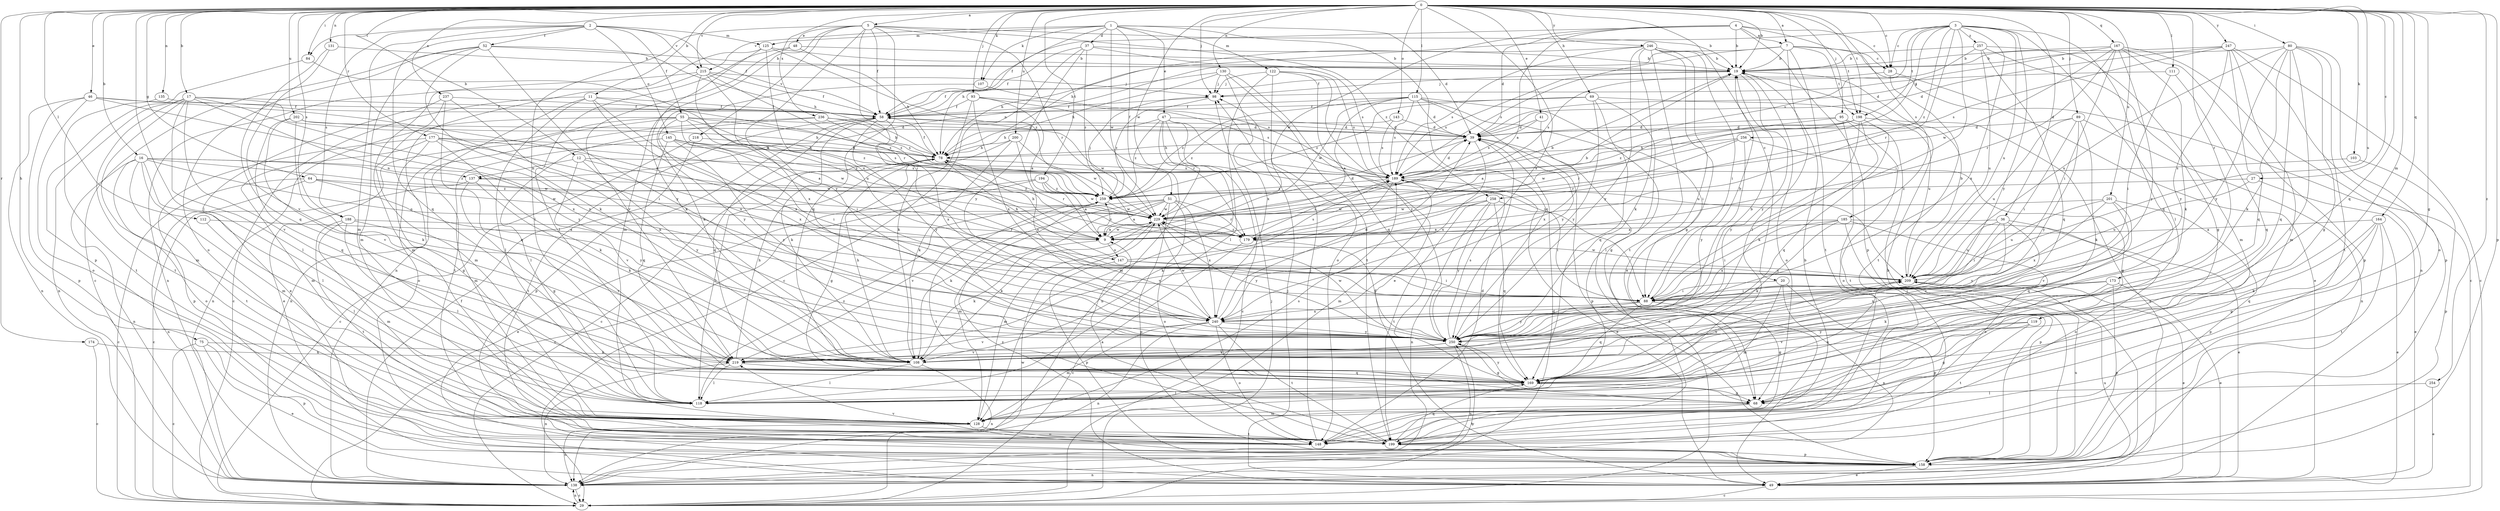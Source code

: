 strict digraph  {
0;
1;
2;
3;
4;
5;
7;
9;
11;
12;
16;
17;
19;
20;
27;
28;
29;
36;
37;
39;
41;
46;
47;
48;
49;
51;
52;
55;
58;
64;
68;
69;
75;
78;
80;
84;
88;
89;
93;
95;
98;
103;
107;
108;
111;
112;
115;
118;
119;
122;
125;
128;
130;
131;
135;
137;
138;
143;
145;
147;
148;
158;
164;
167;
169;
173;
174;
177;
179;
185;
188;
189;
194;
198;
199;
200;
201;
202;
209;
215;
218;
219;
229;
236;
237;
240;
246;
247;
250;
254;
256;
257;
258;
259;
0 -> 5  [label=a];
0 -> 7  [label=a];
0 -> 11  [label=b];
0 -> 12  [label=b];
0 -> 16  [label=b];
0 -> 17  [label=b];
0 -> 19  [label=b];
0 -> 20  [label=c];
0 -> 27  [label=c];
0 -> 28  [label=c];
0 -> 36  [label=d];
0 -> 41  [label=e];
0 -> 46  [label=e];
0 -> 64  [label=g];
0 -> 68  [label=g];
0 -> 69  [label=h];
0 -> 75  [label=h];
0 -> 80  [label=i];
0 -> 84  [label=i];
0 -> 89  [label=j];
0 -> 93  [label=j];
0 -> 95  [label=j];
0 -> 98  [label=j];
0 -> 103  [label=k];
0 -> 107  [label=k];
0 -> 111  [label=l];
0 -> 112  [label=l];
0 -> 115  [label=l];
0 -> 118  [label=l];
0 -> 119  [label=m];
0 -> 130  [label=n];
0 -> 131  [label=n];
0 -> 135  [label=n];
0 -> 143  [label=o];
0 -> 158  [label=p];
0 -> 164  [label=q];
0 -> 167  [label=q];
0 -> 169  [label=q];
0 -> 173  [label=r];
0 -> 174  [label=r];
0 -> 177  [label=r];
0 -> 185  [label=s];
0 -> 188  [label=s];
0 -> 194  [label=t];
0 -> 198  [label=t];
0 -> 200  [label=u];
0 -> 201  [label=u];
0 -> 202  [label=u];
0 -> 209  [label=u];
0 -> 215  [label=v];
0 -> 229  [label=w];
0 -> 236  [label=x];
0 -> 237  [label=x];
0 -> 240  [label=x];
0 -> 246  [label=y];
0 -> 247  [label=y];
0 -> 254  [label=z];
1 -> 37  [label=d];
1 -> 39  [label=d];
1 -> 47  [label=e];
1 -> 51  [label=f];
1 -> 78  [label=h];
1 -> 107  [label=k];
1 -> 122  [label=m];
1 -> 125  [label=m];
1 -> 169  [label=q];
1 -> 215  [label=v];
1 -> 229  [label=w];
2 -> 52  [label=f];
2 -> 55  [label=f];
2 -> 58  [label=f];
2 -> 84  [label=i];
2 -> 125  [label=m];
2 -> 128  [label=m];
2 -> 145  [label=o];
2 -> 169  [label=q];
2 -> 188  [label=s];
2 -> 215  [label=v];
3 -> 28  [label=c];
3 -> 78  [label=h];
3 -> 88  [label=i];
3 -> 118  [label=l];
3 -> 169  [label=q];
3 -> 179  [label=r];
3 -> 189  [label=s];
3 -> 198  [label=t];
3 -> 209  [label=u];
3 -> 240  [label=x];
3 -> 250  [label=y];
3 -> 256  [label=z];
3 -> 257  [label=z];
3 -> 258  [label=z];
4 -> 7  [label=a];
4 -> 9  [label=a];
4 -> 19  [label=b];
4 -> 28  [label=c];
4 -> 39  [label=d];
4 -> 58  [label=f];
4 -> 158  [label=p];
4 -> 198  [label=t];
4 -> 229  [label=w];
5 -> 19  [label=b];
5 -> 48  [label=e];
5 -> 58  [label=f];
5 -> 88  [label=i];
5 -> 118  [label=l];
5 -> 128  [label=m];
5 -> 169  [label=q];
5 -> 179  [label=r];
5 -> 218  [label=v];
5 -> 250  [label=y];
5 -> 258  [label=z];
7 -> 19  [label=b];
7 -> 28  [label=c];
7 -> 29  [label=c];
7 -> 118  [label=l];
7 -> 137  [label=n];
7 -> 189  [label=s];
7 -> 198  [label=t];
7 -> 199  [label=t];
9 -> 78  [label=h];
9 -> 108  [label=k];
9 -> 147  [label=o];
9 -> 229  [label=w];
9 -> 259  [label=z];
11 -> 29  [label=c];
11 -> 58  [label=f];
11 -> 118  [label=l];
11 -> 199  [label=t];
11 -> 240  [label=x];
11 -> 250  [label=y];
11 -> 259  [label=z];
12 -> 137  [label=n];
12 -> 189  [label=s];
12 -> 219  [label=v];
12 -> 229  [label=w];
12 -> 250  [label=y];
16 -> 118  [label=l];
16 -> 128  [label=m];
16 -> 137  [label=n];
16 -> 138  [label=n];
16 -> 147  [label=o];
16 -> 148  [label=o];
16 -> 199  [label=t];
16 -> 229  [label=w];
16 -> 259  [label=z];
17 -> 58  [label=f];
17 -> 88  [label=i];
17 -> 118  [label=l];
17 -> 128  [label=m];
17 -> 138  [label=n];
17 -> 199  [label=t];
17 -> 219  [label=v];
17 -> 240  [label=x];
17 -> 250  [label=y];
19 -> 98  [label=j];
19 -> 148  [label=o];
19 -> 189  [label=s];
19 -> 250  [label=y];
20 -> 88  [label=i];
20 -> 128  [label=m];
20 -> 138  [label=n];
20 -> 158  [label=p];
27 -> 49  [label=e];
27 -> 209  [label=u];
27 -> 259  [label=z];
28 -> 49  [label=e];
28 -> 189  [label=s];
28 -> 199  [label=t];
29 -> 39  [label=d];
29 -> 98  [label=j];
29 -> 138  [label=n];
29 -> 229  [label=w];
29 -> 250  [label=y];
36 -> 9  [label=a];
36 -> 88  [label=i];
36 -> 148  [label=o];
36 -> 209  [label=u];
36 -> 219  [label=v];
36 -> 250  [label=y];
37 -> 19  [label=b];
37 -> 29  [label=c];
37 -> 58  [label=f];
37 -> 189  [label=s];
37 -> 250  [label=y];
37 -> 259  [label=z];
39 -> 78  [label=h];
39 -> 158  [label=p];
39 -> 240  [label=x];
41 -> 39  [label=d];
41 -> 189  [label=s];
41 -> 240  [label=x];
46 -> 9  [label=a];
46 -> 58  [label=f];
46 -> 138  [label=n];
46 -> 148  [label=o];
46 -> 158  [label=p];
46 -> 240  [label=x];
47 -> 29  [label=c];
47 -> 39  [label=d];
47 -> 78  [label=h];
47 -> 88  [label=i];
47 -> 128  [label=m];
47 -> 138  [label=n];
47 -> 209  [label=u];
47 -> 259  [label=z];
48 -> 19  [label=b];
48 -> 78  [label=h];
48 -> 118  [label=l];
48 -> 219  [label=v];
49 -> 29  [label=c];
49 -> 98  [label=j];
49 -> 259  [label=z];
51 -> 9  [label=a];
51 -> 108  [label=k];
51 -> 128  [label=m];
51 -> 148  [label=o];
51 -> 158  [label=p];
51 -> 179  [label=r];
51 -> 219  [label=v];
51 -> 229  [label=w];
51 -> 240  [label=x];
52 -> 19  [label=b];
52 -> 29  [label=c];
52 -> 78  [label=h];
52 -> 108  [label=k];
52 -> 128  [label=m];
52 -> 148  [label=o];
52 -> 250  [label=y];
55 -> 9  [label=a];
55 -> 39  [label=d];
55 -> 49  [label=e];
55 -> 88  [label=i];
55 -> 138  [label=n];
55 -> 148  [label=o];
55 -> 189  [label=s];
55 -> 240  [label=x];
55 -> 259  [label=z];
58 -> 39  [label=d];
58 -> 108  [label=k];
58 -> 158  [label=p];
58 -> 169  [label=q];
58 -> 229  [label=w];
58 -> 240  [label=x];
58 -> 250  [label=y];
64 -> 29  [label=c];
64 -> 138  [label=n];
64 -> 229  [label=w];
64 -> 250  [label=y];
64 -> 259  [label=z];
68 -> 128  [label=m];
68 -> 199  [label=t];
69 -> 58  [label=f];
69 -> 118  [label=l];
69 -> 169  [label=q];
69 -> 209  [label=u];
69 -> 250  [label=y];
69 -> 259  [label=z];
75 -> 29  [label=c];
75 -> 49  [label=e];
75 -> 108  [label=k];
75 -> 158  [label=p];
78 -> 58  [label=f];
78 -> 68  [label=g];
78 -> 118  [label=l];
78 -> 179  [label=r];
78 -> 189  [label=s];
80 -> 19  [label=b];
80 -> 68  [label=g];
80 -> 108  [label=k];
80 -> 118  [label=l];
80 -> 148  [label=o];
80 -> 169  [label=q];
80 -> 199  [label=t];
80 -> 209  [label=u];
80 -> 250  [label=y];
84 -> 9  [label=a];
84 -> 158  [label=p];
88 -> 19  [label=b];
88 -> 68  [label=g];
88 -> 169  [label=q];
88 -> 240  [label=x];
88 -> 250  [label=y];
89 -> 39  [label=d];
89 -> 88  [label=i];
89 -> 108  [label=k];
89 -> 138  [label=n];
89 -> 209  [label=u];
89 -> 250  [label=y];
93 -> 9  [label=a];
93 -> 58  [label=f];
93 -> 108  [label=k];
93 -> 179  [label=r];
93 -> 189  [label=s];
93 -> 240  [label=x];
95 -> 9  [label=a];
95 -> 39  [label=d];
95 -> 49  [label=e];
95 -> 148  [label=o];
95 -> 199  [label=t];
98 -> 58  [label=f];
98 -> 259  [label=z];
103 -> 158  [label=p];
103 -> 189  [label=s];
107 -> 108  [label=k];
107 -> 189  [label=s];
108 -> 78  [label=h];
108 -> 118  [label=l];
108 -> 138  [label=n];
111 -> 88  [label=i];
111 -> 98  [label=j];
111 -> 169  [label=q];
112 -> 9  [label=a];
112 -> 118  [label=l];
115 -> 9  [label=a];
115 -> 39  [label=d];
115 -> 58  [label=f];
115 -> 68  [label=g];
115 -> 88  [label=i];
115 -> 189  [label=s];
115 -> 229  [label=w];
115 -> 250  [label=y];
115 -> 259  [label=z];
118 -> 209  [label=u];
118 -> 259  [label=z];
119 -> 68  [label=g];
119 -> 199  [label=t];
119 -> 219  [label=v];
119 -> 250  [label=y];
122 -> 98  [label=j];
122 -> 118  [label=l];
122 -> 148  [label=o];
122 -> 169  [label=q];
122 -> 189  [label=s];
122 -> 250  [label=y];
125 -> 19  [label=b];
125 -> 108  [label=k];
125 -> 138  [label=n];
125 -> 209  [label=u];
125 -> 259  [label=z];
128 -> 138  [label=n];
128 -> 148  [label=o];
128 -> 189  [label=s];
128 -> 199  [label=t];
130 -> 49  [label=e];
130 -> 58  [label=f];
130 -> 78  [label=h];
130 -> 98  [label=j];
130 -> 199  [label=t];
130 -> 240  [label=x];
131 -> 19  [label=b];
131 -> 169  [label=q];
131 -> 219  [label=v];
135 -> 58  [label=f];
135 -> 199  [label=t];
137 -> 29  [label=c];
137 -> 68  [label=g];
137 -> 108  [label=k];
137 -> 259  [label=z];
138 -> 29  [label=c];
138 -> 39  [label=d];
138 -> 58  [label=f];
138 -> 209  [label=u];
143 -> 39  [label=d];
143 -> 189  [label=s];
143 -> 259  [label=z];
145 -> 78  [label=h];
145 -> 88  [label=i];
145 -> 128  [label=m];
145 -> 169  [label=q];
145 -> 189  [label=s];
145 -> 250  [label=y];
145 -> 259  [label=z];
147 -> 78  [label=h];
147 -> 88  [label=i];
147 -> 158  [label=p];
147 -> 189  [label=s];
147 -> 209  [label=u];
148 -> 19  [label=b];
148 -> 39  [label=d];
148 -> 98  [label=j];
158 -> 19  [label=b];
158 -> 49  [label=e];
158 -> 138  [label=n];
158 -> 209  [label=u];
158 -> 219  [label=v];
164 -> 9  [label=a];
164 -> 49  [label=e];
164 -> 68  [label=g];
164 -> 108  [label=k];
164 -> 169  [label=q];
164 -> 199  [label=t];
167 -> 19  [label=b];
167 -> 39  [label=d];
167 -> 88  [label=i];
167 -> 108  [label=k];
167 -> 138  [label=n];
167 -> 158  [label=p];
167 -> 179  [label=r];
167 -> 229  [label=w];
167 -> 250  [label=y];
169 -> 68  [label=g];
169 -> 118  [label=l];
169 -> 209  [label=u];
169 -> 250  [label=y];
173 -> 49  [label=e];
173 -> 88  [label=i];
173 -> 108  [label=k];
173 -> 158  [label=p];
173 -> 240  [label=x];
174 -> 29  [label=c];
174 -> 108  [label=k];
177 -> 68  [label=g];
177 -> 78  [label=h];
177 -> 108  [label=k];
177 -> 128  [label=m];
177 -> 158  [label=p];
177 -> 209  [label=u];
177 -> 229  [label=w];
179 -> 19  [label=b];
179 -> 29  [label=c];
179 -> 189  [label=s];
179 -> 250  [label=y];
185 -> 9  [label=a];
185 -> 49  [label=e];
185 -> 88  [label=i];
185 -> 108  [label=k];
185 -> 148  [label=o];
185 -> 158  [label=p];
185 -> 240  [label=x];
188 -> 118  [label=l];
188 -> 128  [label=m];
188 -> 179  [label=r];
188 -> 199  [label=t];
188 -> 219  [label=v];
189 -> 39  [label=d];
189 -> 49  [label=e];
189 -> 108  [label=k];
189 -> 128  [label=m];
189 -> 259  [label=z];
194 -> 9  [label=a];
194 -> 29  [label=c];
194 -> 49  [label=e];
194 -> 229  [label=w];
194 -> 259  [label=z];
198 -> 39  [label=d];
198 -> 49  [label=e];
198 -> 108  [label=k];
198 -> 169  [label=q];
198 -> 179  [label=r];
198 -> 250  [label=y];
198 -> 259  [label=z];
199 -> 9  [label=a];
199 -> 158  [label=p];
199 -> 169  [label=q];
200 -> 29  [label=c];
200 -> 78  [label=h];
200 -> 108  [label=k];
200 -> 229  [label=w];
200 -> 240  [label=x];
201 -> 158  [label=p];
201 -> 169  [label=q];
201 -> 209  [label=u];
201 -> 219  [label=v];
201 -> 229  [label=w];
201 -> 240  [label=x];
202 -> 39  [label=d];
202 -> 78  [label=h];
202 -> 108  [label=k];
202 -> 169  [label=q];
202 -> 219  [label=v];
209 -> 19  [label=b];
209 -> 49  [label=e];
209 -> 88  [label=i];
209 -> 229  [label=w];
215 -> 58  [label=f];
215 -> 98  [label=j];
215 -> 128  [label=m];
215 -> 138  [label=n];
215 -> 179  [label=r];
215 -> 209  [label=u];
215 -> 240  [label=x];
218 -> 29  [label=c];
218 -> 78  [label=h];
218 -> 199  [label=t];
219 -> 78  [label=h];
219 -> 118  [label=l];
219 -> 138  [label=n];
219 -> 169  [label=q];
229 -> 9  [label=a];
229 -> 19  [label=b];
229 -> 39  [label=d];
229 -> 108  [label=k];
229 -> 128  [label=m];
229 -> 179  [label=r];
229 -> 250  [label=y];
236 -> 39  [label=d];
236 -> 78  [label=h];
236 -> 118  [label=l];
236 -> 138  [label=n];
236 -> 189  [label=s];
237 -> 49  [label=e];
237 -> 58  [label=f];
237 -> 108  [label=k];
237 -> 128  [label=m];
237 -> 169  [label=q];
240 -> 39  [label=d];
240 -> 128  [label=m];
240 -> 138  [label=n];
240 -> 148  [label=o];
240 -> 199  [label=t];
240 -> 219  [label=v];
240 -> 229  [label=w];
240 -> 250  [label=y];
246 -> 19  [label=b];
246 -> 49  [label=e];
246 -> 68  [label=g];
246 -> 78  [label=h];
246 -> 88  [label=i];
246 -> 108  [label=k];
246 -> 189  [label=s];
246 -> 199  [label=t];
246 -> 250  [label=y];
247 -> 19  [label=b];
247 -> 29  [label=c];
247 -> 39  [label=d];
247 -> 128  [label=m];
247 -> 158  [label=p];
247 -> 169  [label=q];
247 -> 189  [label=s];
247 -> 250  [label=y];
250 -> 19  [label=b];
250 -> 68  [label=g];
250 -> 108  [label=k];
250 -> 138  [label=n];
250 -> 189  [label=s];
250 -> 219  [label=v];
250 -> 229  [label=w];
254 -> 49  [label=e];
254 -> 118  [label=l];
256 -> 68  [label=g];
256 -> 78  [label=h];
256 -> 179  [label=r];
256 -> 229  [label=w];
256 -> 250  [label=y];
257 -> 19  [label=b];
257 -> 58  [label=f];
257 -> 68  [label=g];
257 -> 128  [label=m];
257 -> 169  [label=q];
257 -> 209  [label=u];
258 -> 88  [label=i];
258 -> 138  [label=n];
258 -> 169  [label=q];
258 -> 199  [label=t];
258 -> 219  [label=v];
258 -> 229  [label=w];
258 -> 250  [label=y];
259 -> 98  [label=j];
259 -> 199  [label=t];
259 -> 229  [label=w];
}
